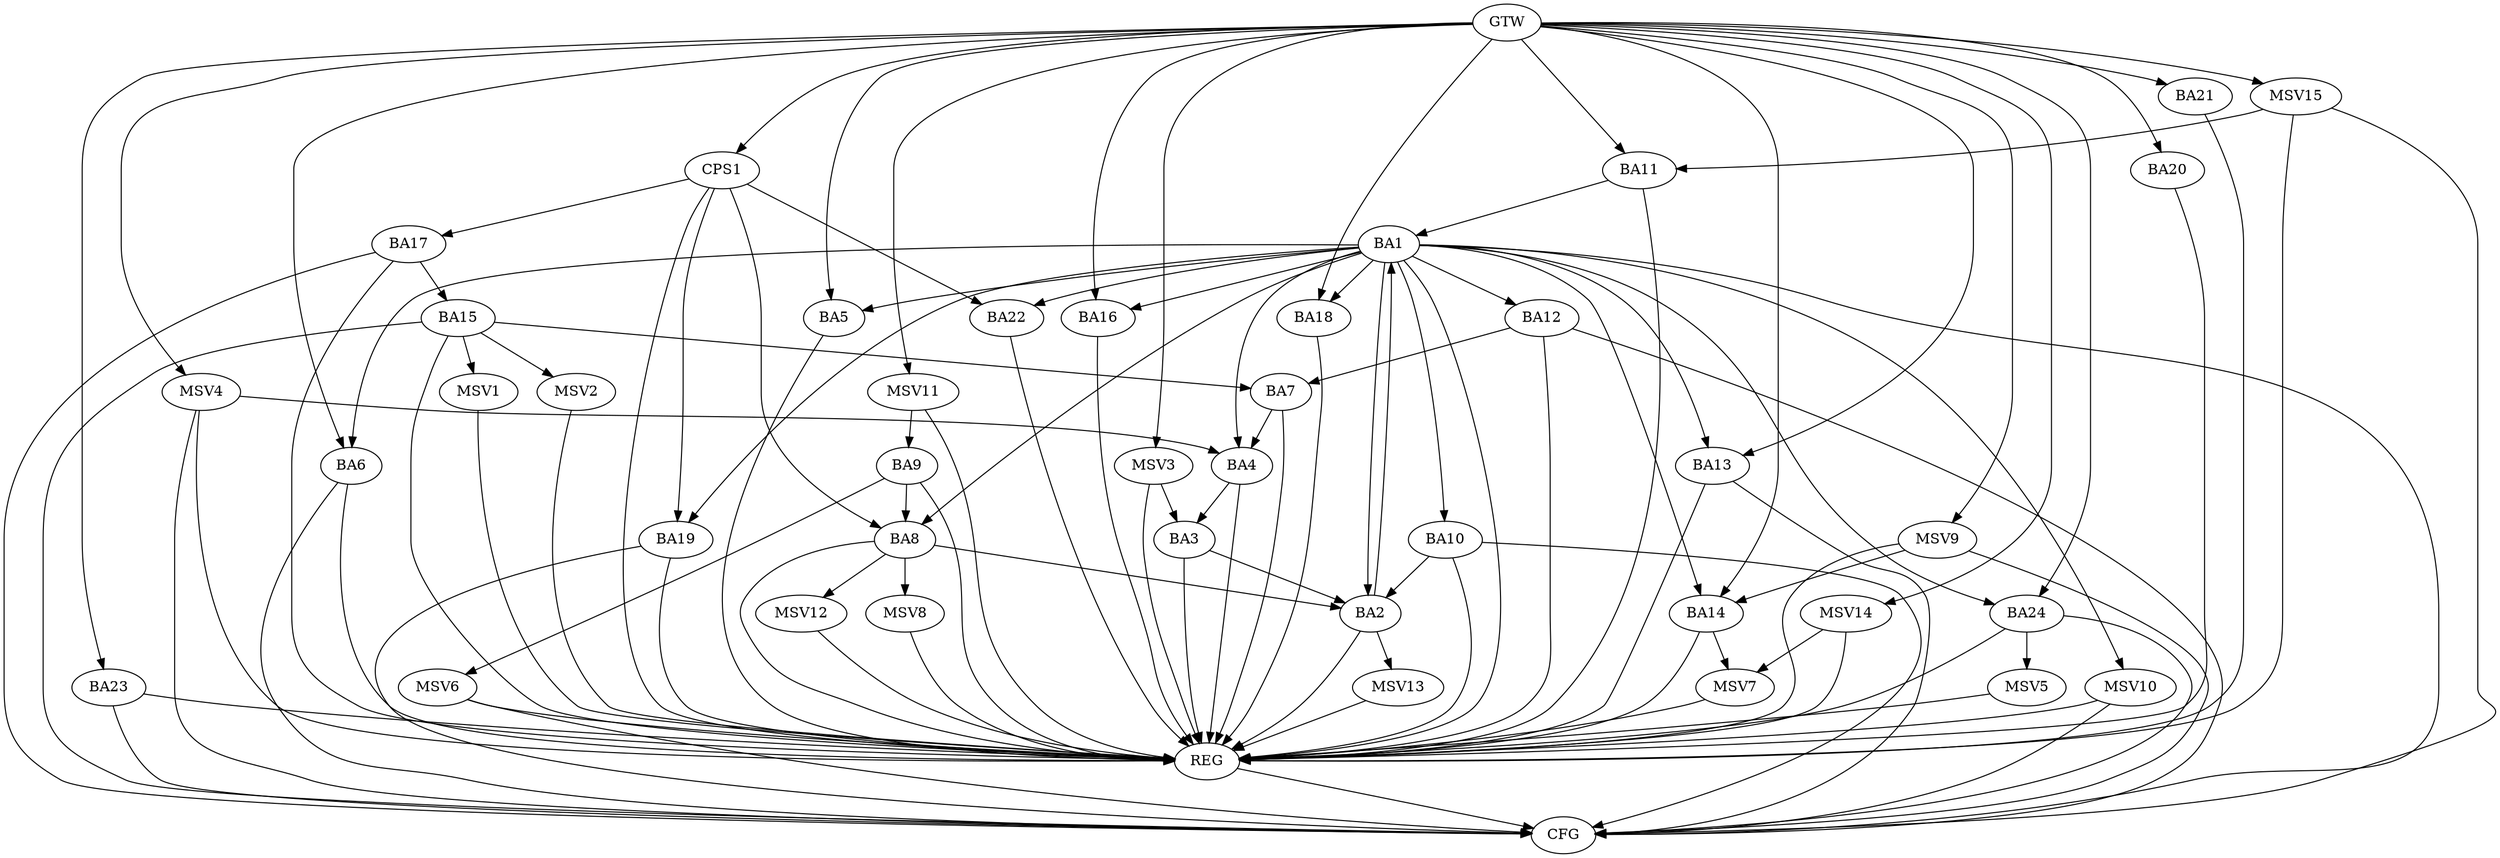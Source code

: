 strict digraph G {
  BA1 [ label="BA1" ];
  BA2 [ label="BA2" ];
  BA3 [ label="BA3" ];
  BA4 [ label="BA4" ];
  BA5 [ label="BA5" ];
  BA6 [ label="BA6" ];
  BA7 [ label="BA7" ];
  BA8 [ label="BA8" ];
  BA9 [ label="BA9" ];
  BA10 [ label="BA10" ];
  BA11 [ label="BA11" ];
  BA12 [ label="BA12" ];
  BA13 [ label="BA13" ];
  BA14 [ label="BA14" ];
  BA15 [ label="BA15" ];
  BA16 [ label="BA16" ];
  BA17 [ label="BA17" ];
  BA18 [ label="BA18" ];
  BA19 [ label="BA19" ];
  BA20 [ label="BA20" ];
  BA21 [ label="BA21" ];
  BA22 [ label="BA22" ];
  BA23 [ label="BA23" ];
  BA24 [ label="BA24" ];
  CPS1 [ label="CPS1" ];
  GTW [ label="GTW" ];
  REG [ label="REG" ];
  CFG [ label="CFG" ];
  MSV1 [ label="MSV1" ];
  MSV2 [ label="MSV2" ];
  MSV3 [ label="MSV3" ];
  MSV4 [ label="MSV4" ];
  MSV5 [ label="MSV5" ];
  MSV6 [ label="MSV6" ];
  MSV7 [ label="MSV7" ];
  MSV8 [ label="MSV8" ];
  MSV9 [ label="MSV9" ];
  MSV10 [ label="MSV10" ];
  MSV11 [ label="MSV11" ];
  MSV12 [ label="MSV12" ];
  MSV13 [ label="MSV13" ];
  MSV14 [ label="MSV14" ];
  MSV15 [ label="MSV15" ];
  BA1 -> BA2;
  BA2 -> BA1;
  BA3 -> BA2;
  BA4 -> BA3;
  BA7 -> BA4;
  BA8 -> BA2;
  BA9 -> BA8;
  BA10 -> BA2;
  BA11 -> BA1;
  BA12 -> BA7;
  BA15 -> BA7;
  BA17 -> BA15;
  CPS1 -> BA19;
  CPS1 -> BA17;
  CPS1 -> BA8;
  CPS1 -> BA22;
  GTW -> BA5;
  GTW -> BA6;
  GTW -> BA11;
  GTW -> BA13;
  GTW -> BA14;
  GTW -> BA16;
  GTW -> BA18;
  GTW -> BA20;
  GTW -> BA21;
  GTW -> BA23;
  GTW -> BA24;
  GTW -> CPS1;
  BA1 -> REG;
  BA2 -> REG;
  BA3 -> REG;
  BA4 -> REG;
  BA5 -> REG;
  BA6 -> REG;
  BA7 -> REG;
  BA8 -> REG;
  BA9 -> REG;
  BA10 -> REG;
  BA11 -> REG;
  BA12 -> REG;
  BA13 -> REG;
  BA14 -> REG;
  BA15 -> REG;
  BA16 -> REG;
  BA17 -> REG;
  BA18 -> REG;
  BA19 -> REG;
  BA20 -> REG;
  BA21 -> REG;
  BA22 -> REG;
  BA23 -> REG;
  BA24 -> REG;
  CPS1 -> REG;
  BA12 -> CFG;
  BA24 -> CFG;
  BA6 -> CFG;
  BA13 -> CFG;
  BA23 -> CFG;
  BA15 -> CFG;
  BA10 -> CFG;
  BA19 -> CFG;
  BA17 -> CFG;
  REG -> CFG;
  BA1 -> CFG;
  BA1 -> BA14;
  BA1 -> BA10;
  BA1 -> BA16;
  BA1 -> BA5;
  BA1 -> BA22;
  BA1 -> BA24;
  BA1 -> BA12;
  BA1 -> BA4;
  BA1 -> BA6;
  BA1 -> BA13;
  BA1 -> BA8;
  BA1 -> BA19;
  BA1 -> BA18;
  BA15 -> MSV1;
  MSV1 -> REG;
  BA15 -> MSV2;
  MSV2 -> REG;
  MSV3 -> BA3;
  GTW -> MSV3;
  MSV3 -> REG;
  MSV4 -> BA4;
  GTW -> MSV4;
  MSV4 -> REG;
  MSV4 -> CFG;
  BA24 -> MSV5;
  MSV5 -> REG;
  BA9 -> MSV6;
  MSV6 -> REG;
  MSV6 -> CFG;
  BA14 -> MSV7;
  MSV7 -> REG;
  BA8 -> MSV8;
  MSV8 -> REG;
  MSV9 -> BA14;
  GTW -> MSV9;
  MSV9 -> REG;
  MSV9 -> CFG;
  BA1 -> MSV10;
  MSV10 -> REG;
  MSV10 -> CFG;
  MSV11 -> BA9;
  GTW -> MSV11;
  MSV11 -> REG;
  BA8 -> MSV12;
  MSV12 -> REG;
  BA2 -> MSV13;
  MSV13 -> REG;
  MSV14 -> MSV7;
  GTW -> MSV14;
  MSV14 -> REG;
  MSV15 -> BA11;
  GTW -> MSV15;
  MSV15 -> REG;
  MSV15 -> CFG;
}
